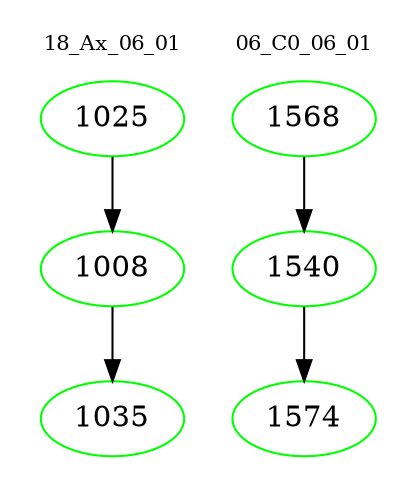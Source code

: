 digraph{
subgraph cluster_0 {
color = white
label = "18_Ax_06_01";
fontsize=10;
T0_1025 [label="1025", color="green"]
T0_1025 -> T0_1008 [color="black"]
T0_1008 [label="1008", color="green"]
T0_1008 -> T0_1035 [color="black"]
T0_1035 [label="1035", color="green"]
}
subgraph cluster_1 {
color = white
label = "06_C0_06_01";
fontsize=10;
T1_1568 [label="1568", color="green"]
T1_1568 -> T1_1540 [color="black"]
T1_1540 [label="1540", color="green"]
T1_1540 -> T1_1574 [color="black"]
T1_1574 [label="1574", color="green"]
}
}
